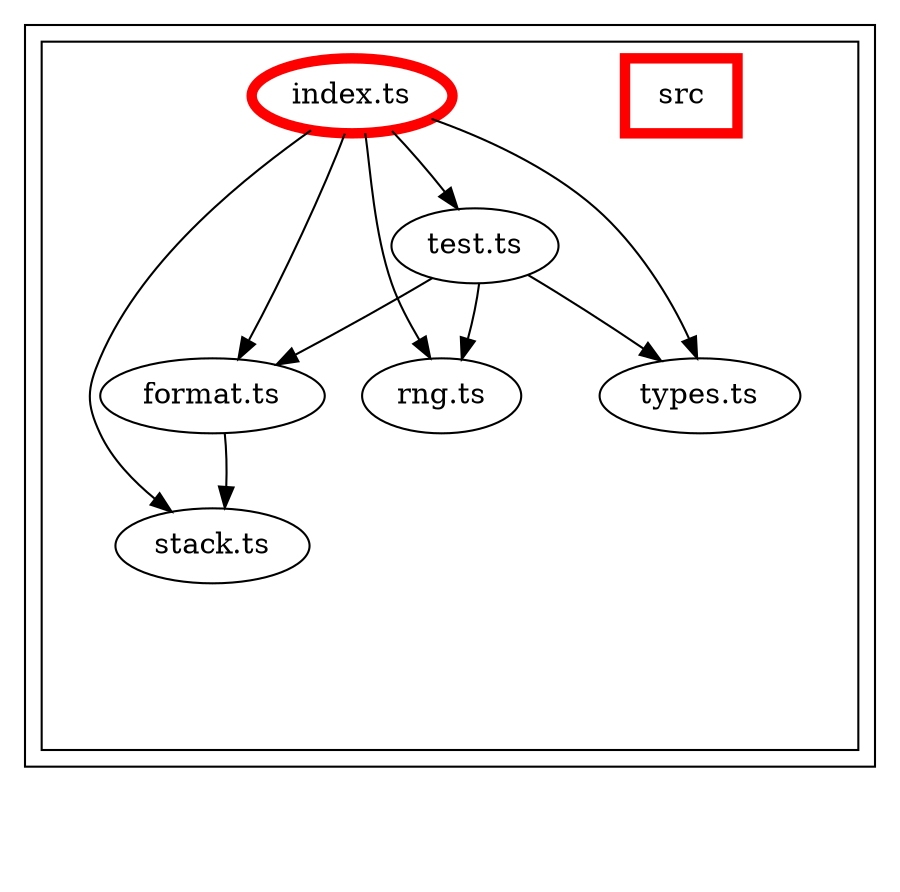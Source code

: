 digraph "dependency-graph-[object Object]" {
  compound = true;
  "dependency-graph-[object Object]" [
    style = "invis";
  ];
  "src/stack.ts";
  "src/format.ts";
  "src/rng.ts";
  "src/test.ts";
  "src/types.ts";
  subgraph "cluster_src" {
    color = "#000000";
    label = "";
    "name_src" [
      penwidth = 5;
      shape = "rectangle";
      color = "#ff0000";
      label = "src";
    ];
    "exit_src" [
      style = "invis";
    ];
    subgraph "cluster_src" {
      color = "#000000";
      label = "";
      "name_src" [
        penwidth = 5;
        shape = "rectangle";
        color = "#ff0000";
        label = "src";
      ];
      "exit_src" [
        style = "invis";
      ];
      "src/format.ts" [
        label = "format.ts";
      ];
      "src/index.ts" [
        label = "index.ts";
        color = "#ff0000";
        penwidth = 5;
      ];
      "src/rng.ts" [
        label = "rng.ts";
      ];
      "src/stack.ts" [
        label = "stack.ts";
      ];
      "src/test.ts" [
        label = "test.ts";
      ];
      "src/types.ts" [
        label = "types.ts";
      ];
      "src/format.ts" -> "exit_src" [
        style = "invis";
      ];
      "src/index.ts" -> "exit_src" [
        style = "invis";
      ];
      "src/rng.ts" -> "exit_src" [
        style = "invis";
      ];
      "src/stack.ts" -> "exit_src" [
        style = "invis";
      ];
      "src/test.ts" -> "exit_src" [
        style = "invis";
      ];
      "src/types.ts" -> "exit_src" [
        style = "invis";
      ];
    }
    "exit_src" -> "exit_src" [
      style = "invis";
    ];
    "exit_src" -> "exit_src" [
      style = "invis";
    ];
    "exit_src" -> "exit_src" [
      style = "invis";
    ];
    "exit_src" -> "exit_src" [
      style = "invis";
    ];
    "exit_src" -> "exit_src" [
      style = "invis";
    ];
    "exit_src" -> "exit_src" [
      style = "invis";
    ];
  }
  "exit_src" -> "dependency-graph-[object Object]" [
    style = "invis";
  ];
  "src/format.ts" -> "src/stack.ts" [
    style = "invis";
  ];
  "src/format.ts" -> "src/stack.ts" [
    style = "solid";
    ltail = "cluster_src/format.ts";
    lhead = "cluster_src/stack.ts";
    color = "black";
  ];
  "src/index.ts" -> "src/format.ts" [
    style = "invis";
  ];
  "src/index.ts" -> "src/format.ts" [
    style = "solid";
    ltail = "cluster_src/index.ts";
    lhead = "cluster_src/format.ts";
    color = "black";
  ];
  "src/index.ts" -> "src/rng.ts" [
    style = "invis";
  ];
  "src/index.ts" -> "src/rng.ts" [
    style = "solid";
    ltail = "cluster_src/index.ts";
    lhead = "cluster_src/rng.ts";
    color = "black";
  ];
  "src/index.ts" -> "src/stack.ts" [
    style = "invis";
  ];
  "src/index.ts" -> "src/stack.ts" [
    style = "solid";
    ltail = "cluster_src/index.ts";
    lhead = "cluster_src/stack.ts";
    color = "black";
  ];
  "src/index.ts" -> "src/test.ts" [
    style = "invis";
  ];
  "src/index.ts" -> "src/test.ts" [
    style = "solid";
    ltail = "cluster_src/index.ts";
    lhead = "cluster_src/test.ts";
    color = "black";
  ];
  "src/index.ts" -> "src/types.ts" [
    style = "invis";
  ];
  "src/index.ts" -> "src/types.ts" [
    style = "solid";
    ltail = "cluster_src/index.ts";
    lhead = "cluster_src/types.ts";
    color = "black";
  ];
  "src/test.ts" -> "src/format.ts" [
    style = "invis";
  ];
  "src/test.ts" -> "src/format.ts" [
    style = "solid";
    ltail = "cluster_src/test.ts";
    lhead = "cluster_src/format.ts";
    color = "black";
  ];
  "src/test.ts" -> "src/rng.ts" [
    style = "invis";
  ];
  "src/test.ts" -> "src/rng.ts" [
    style = "solid";
    ltail = "cluster_src/test.ts";
    lhead = "cluster_src/rng.ts";
    color = "black";
  ];
  "src/test.ts" -> "src/types.ts" [
    style = "invis";
  ];
  "src/test.ts" -> "src/types.ts" [
    style = "solid";
    ltail = "cluster_src/test.ts";
    lhead = "cluster_src/types.ts";
    color = "black";
  ];
}